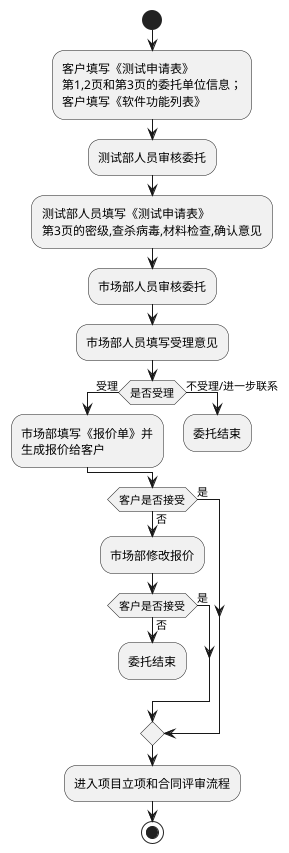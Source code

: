 @startuml 委托部分
start
:客户填写《测试申请表》
第1,2页和第3页的委托单位信息；
客户填写《软件功能列表》;
:测试部人员审核委托;
:测试部人员填写《测试申请表》
第3页的密级,查杀病毒,材料检查,确认意见;
:市场部人员审核委托;
:市场部人员填写受理意见;
if (是否受理) then (受理)
    :市场部填写《报价单》并
    生成报价给客户;
else (不受理/进一步联系)
    :委托结束;
    kill
endif
if (客户是否接受) then (是)
    
else (否)
    :市场部修改报价;
    if (客户是否接受) then (是)
        
    else (否)
        :委托结束;
        kill;
    endif
  
endif
 :进入项目立项和合同评审流程;
stop
@enduml